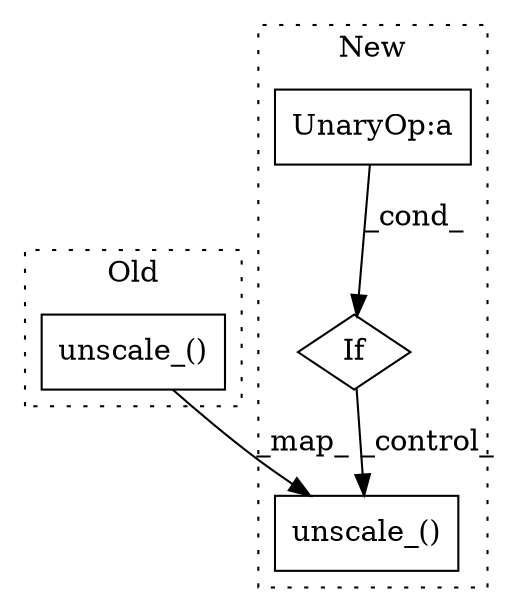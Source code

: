 digraph G {
subgraph cluster0 {
1 [label="unscale_()" a="75" s="3556,3599" l="21,1" shape="box"];
label = "Old";
style="dotted";
}
subgraph cluster1 {
2 [label="unscale_()" a="75" s="3662,3705" l="21,1" shape="box"];
3 [label="If" a="96" s="3609" l="3" shape="diamond"];
4 [label="UnaryOp:a" a="61" s="3612" l="32" shape="box"];
label = "New";
style="dotted";
}
1 -> 2 [label="_map_"];
3 -> 2 [label="_control_"];
4 -> 3 [label="_cond_"];
}